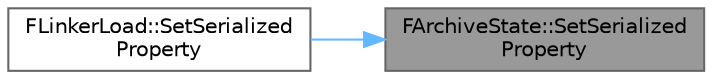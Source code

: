 digraph "FArchiveState::SetSerializedProperty"
{
 // INTERACTIVE_SVG=YES
 // LATEX_PDF_SIZE
  bgcolor="transparent";
  edge [fontname=Helvetica,fontsize=10,labelfontname=Helvetica,labelfontsize=10];
  node [fontname=Helvetica,fontsize=10,shape=box,height=0.2,width=0.4];
  rankdir="RL";
  Node1 [id="Node000001",label="FArchiveState::SetSerialized\lProperty",height=0.2,width=0.4,color="gray40", fillcolor="grey60", style="filled", fontcolor="black",tooltip="Overrides the property that is currently being serialized."];
  Node1 -> Node2 [id="edge1_Node000001_Node000002",dir="back",color="steelblue1",style="solid",tooltip=" "];
  Node2 [id="Node000002",label="FLinkerLoad::SetSerialized\lProperty",height=0.2,width=0.4,color="grey40", fillcolor="white", style="filled",URL="$d9/d6b/classFLinkerLoad.html#a77c283b61f3afaa2eb13cd30dcf51d57",tooltip="Overrides the property that is currently being serialized."];
}
